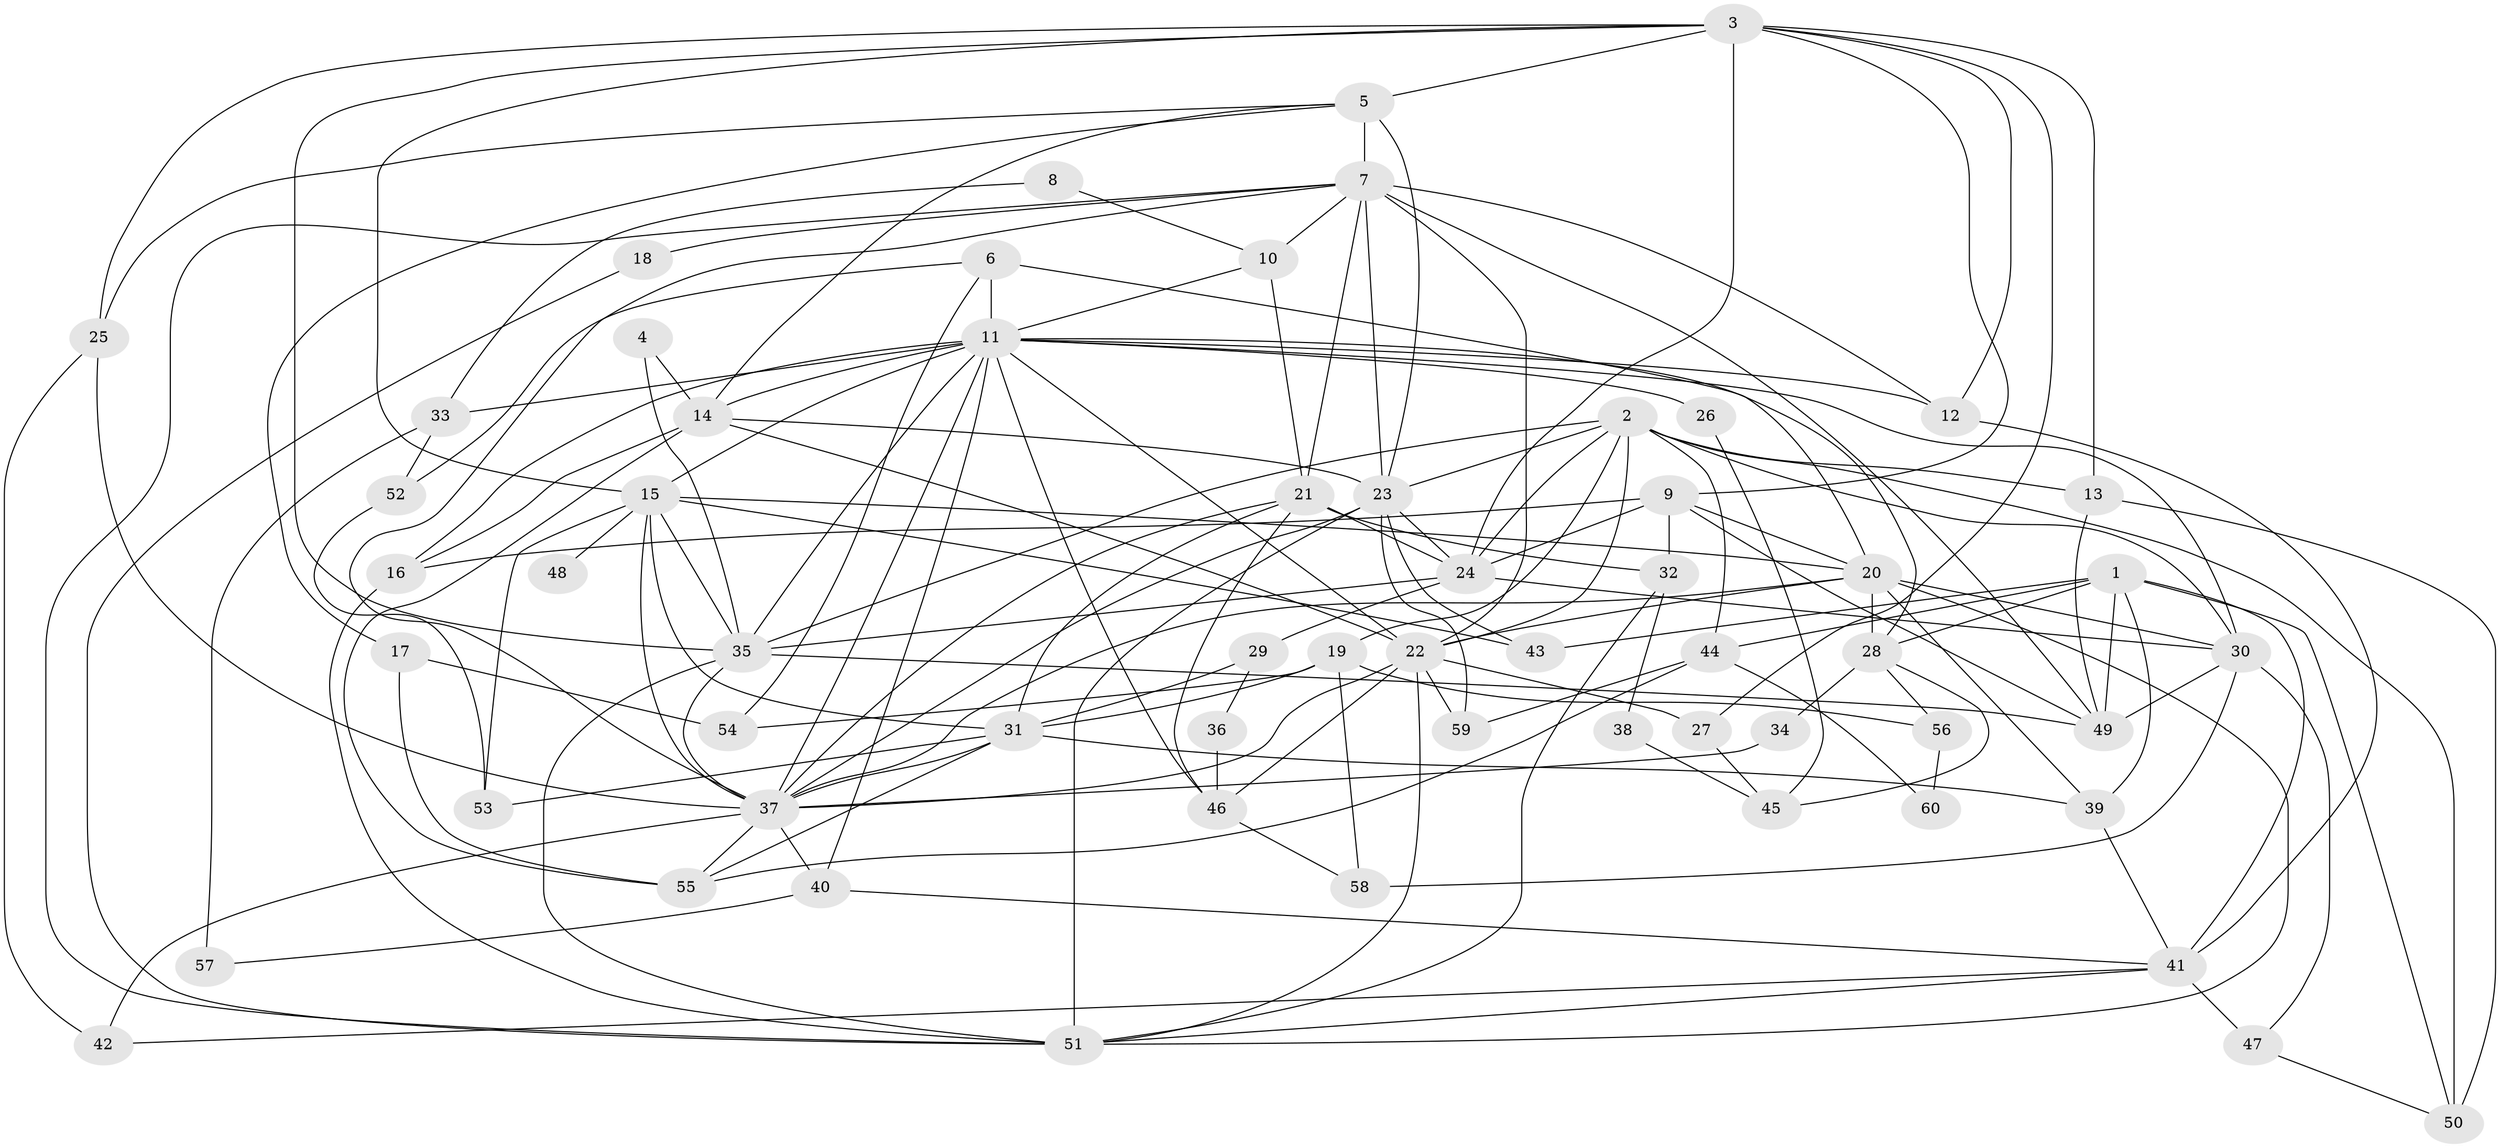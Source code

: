 // original degree distribution, {6: 0.11666666666666667, 4: 0.23333333333333334, 3: 0.30833333333333335, 7: 0.016666666666666666, 5: 0.19166666666666668, 2: 0.11666666666666667, 8: 0.016666666666666666}
// Generated by graph-tools (version 1.1) at 2025/36/03/09/25 02:36:15]
// undirected, 60 vertices, 155 edges
graph export_dot {
graph [start="1"]
  node [color=gray90,style=filled];
  1;
  2;
  3;
  4;
  5;
  6;
  7;
  8;
  9;
  10;
  11;
  12;
  13;
  14;
  15;
  16;
  17;
  18;
  19;
  20;
  21;
  22;
  23;
  24;
  25;
  26;
  27;
  28;
  29;
  30;
  31;
  32;
  33;
  34;
  35;
  36;
  37;
  38;
  39;
  40;
  41;
  42;
  43;
  44;
  45;
  46;
  47;
  48;
  49;
  50;
  51;
  52;
  53;
  54;
  55;
  56;
  57;
  58;
  59;
  60;
  1 -- 28 [weight=1.0];
  1 -- 39 [weight=1.0];
  1 -- 41 [weight=1.0];
  1 -- 43 [weight=1.0];
  1 -- 44 [weight=1.0];
  1 -- 49 [weight=1.0];
  1 -- 50 [weight=1.0];
  2 -- 13 [weight=1.0];
  2 -- 19 [weight=1.0];
  2 -- 22 [weight=1.0];
  2 -- 23 [weight=1.0];
  2 -- 24 [weight=1.0];
  2 -- 30 [weight=1.0];
  2 -- 35 [weight=1.0];
  2 -- 44 [weight=1.0];
  2 -- 50 [weight=2.0];
  3 -- 5 [weight=2.0];
  3 -- 9 [weight=2.0];
  3 -- 12 [weight=1.0];
  3 -- 13 [weight=1.0];
  3 -- 15 [weight=1.0];
  3 -- 24 [weight=2.0];
  3 -- 25 [weight=1.0];
  3 -- 27 [weight=1.0];
  3 -- 35 [weight=2.0];
  4 -- 14 [weight=2.0];
  4 -- 35 [weight=1.0];
  5 -- 7 [weight=1.0];
  5 -- 14 [weight=1.0];
  5 -- 17 [weight=1.0];
  5 -- 23 [weight=1.0];
  5 -- 25 [weight=1.0];
  6 -- 11 [weight=1.0];
  6 -- 20 [weight=2.0];
  6 -- 52 [weight=1.0];
  6 -- 54 [weight=1.0];
  7 -- 10 [weight=1.0];
  7 -- 12 [weight=1.0];
  7 -- 18 [weight=2.0];
  7 -- 21 [weight=2.0];
  7 -- 22 [weight=3.0];
  7 -- 23 [weight=1.0];
  7 -- 37 [weight=1.0];
  7 -- 49 [weight=2.0];
  7 -- 51 [weight=1.0];
  8 -- 10 [weight=1.0];
  8 -- 33 [weight=1.0];
  9 -- 16 [weight=2.0];
  9 -- 20 [weight=1.0];
  9 -- 24 [weight=1.0];
  9 -- 32 [weight=1.0];
  9 -- 49 [weight=1.0];
  10 -- 11 [weight=1.0];
  10 -- 21 [weight=1.0];
  11 -- 12 [weight=2.0];
  11 -- 14 [weight=2.0];
  11 -- 15 [weight=1.0];
  11 -- 16 [weight=1.0];
  11 -- 22 [weight=1.0];
  11 -- 26 [weight=1.0];
  11 -- 28 [weight=1.0];
  11 -- 30 [weight=1.0];
  11 -- 33 [weight=1.0];
  11 -- 35 [weight=2.0];
  11 -- 37 [weight=1.0];
  11 -- 40 [weight=1.0];
  11 -- 46 [weight=1.0];
  12 -- 41 [weight=1.0];
  13 -- 49 [weight=1.0];
  13 -- 50 [weight=1.0];
  14 -- 16 [weight=1.0];
  14 -- 22 [weight=1.0];
  14 -- 23 [weight=1.0];
  14 -- 55 [weight=2.0];
  15 -- 20 [weight=1.0];
  15 -- 31 [weight=1.0];
  15 -- 35 [weight=1.0];
  15 -- 37 [weight=1.0];
  15 -- 43 [weight=1.0];
  15 -- 48 [weight=2.0];
  15 -- 53 [weight=1.0];
  16 -- 51 [weight=1.0];
  17 -- 54 [weight=1.0];
  17 -- 55 [weight=1.0];
  18 -- 51 [weight=1.0];
  19 -- 31 [weight=1.0];
  19 -- 54 [weight=1.0];
  19 -- 56 [weight=1.0];
  19 -- 58 [weight=1.0];
  20 -- 22 [weight=1.0];
  20 -- 28 [weight=1.0];
  20 -- 30 [weight=1.0];
  20 -- 37 [weight=1.0];
  20 -- 39 [weight=1.0];
  20 -- 51 [weight=1.0];
  21 -- 24 [weight=1.0];
  21 -- 31 [weight=1.0];
  21 -- 32 [weight=1.0];
  21 -- 37 [weight=1.0];
  21 -- 46 [weight=1.0];
  22 -- 27 [weight=1.0];
  22 -- 37 [weight=2.0];
  22 -- 46 [weight=1.0];
  22 -- 51 [weight=1.0];
  22 -- 59 [weight=1.0];
  23 -- 24 [weight=1.0];
  23 -- 37 [weight=1.0];
  23 -- 43 [weight=1.0];
  23 -- 51 [weight=1.0];
  23 -- 59 [weight=1.0];
  24 -- 29 [weight=1.0];
  24 -- 30 [weight=1.0];
  24 -- 35 [weight=1.0];
  25 -- 37 [weight=1.0];
  25 -- 42 [weight=1.0];
  26 -- 45 [weight=1.0];
  27 -- 45 [weight=1.0];
  28 -- 34 [weight=1.0];
  28 -- 45 [weight=1.0];
  28 -- 56 [weight=1.0];
  29 -- 31 [weight=1.0];
  29 -- 36 [weight=1.0];
  30 -- 47 [weight=1.0];
  30 -- 49 [weight=1.0];
  30 -- 58 [weight=1.0];
  31 -- 37 [weight=1.0];
  31 -- 39 [weight=1.0];
  31 -- 53 [weight=1.0];
  31 -- 55 [weight=1.0];
  32 -- 38 [weight=1.0];
  32 -- 51 [weight=1.0];
  33 -- 52 [weight=1.0];
  33 -- 57 [weight=1.0];
  34 -- 37 [weight=1.0];
  35 -- 37 [weight=1.0];
  35 -- 49 [weight=1.0];
  35 -- 51 [weight=1.0];
  36 -- 46 [weight=1.0];
  37 -- 40 [weight=1.0];
  37 -- 42 [weight=1.0];
  37 -- 55 [weight=1.0];
  38 -- 45 [weight=1.0];
  39 -- 41 [weight=1.0];
  40 -- 41 [weight=1.0];
  40 -- 57 [weight=1.0];
  41 -- 42 [weight=1.0];
  41 -- 47 [weight=2.0];
  41 -- 51 [weight=1.0];
  44 -- 55 [weight=1.0];
  44 -- 59 [weight=1.0];
  44 -- 60 [weight=1.0];
  46 -- 58 [weight=1.0];
  47 -- 50 [weight=1.0];
  52 -- 53 [weight=1.0];
  56 -- 60 [weight=1.0];
}
